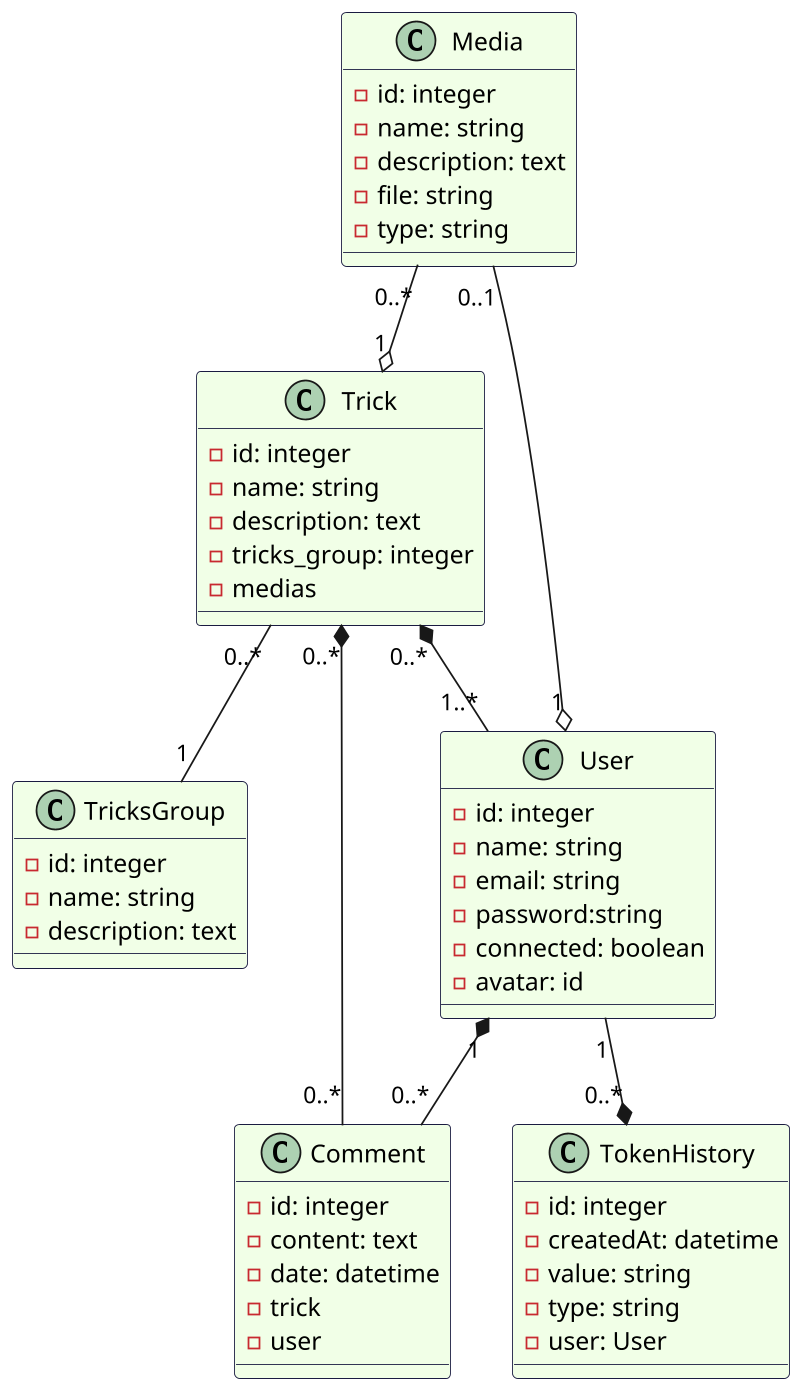 @startuml
scale 800 width
skinparam classBackgroundColor #f1ffe7
skinparam classBorderColor #1a1b41
Class Trick {
-id: integer
-name: string
-description: text
-tricks_group: integer
-medias
}
Class TricksGroup {
  -id: integer
  -name: string
  -description: text
}
Class Media {
  -id: integer
  -name: string
  -description: text
  -file: string
  -type: string
}
Class User {
  -id: integer
  -name: string
  -email: string
  -password:string
  -connected: boolean
  -avatar: id
}
Class Comment {
  -id: integer
  -content: text
  -date: datetime
  -trick
  -user
}
Class TokenHistory {
  -id: integer
  -createdAt: datetime
  -value: string
  -type: string
  -user: User
}


Media "0..1" --o  "1" User
Trick  "0..*" *--  "1..*" User
Trick "0..*" -- "1" TricksGroup
User  "1" *--  "0..*" Comment
Media  "0..*" --o "1" Trick
Comment "0..*" --* "0..*" Trick
User "1" --* "0..*" TokenHistory



@enduml
